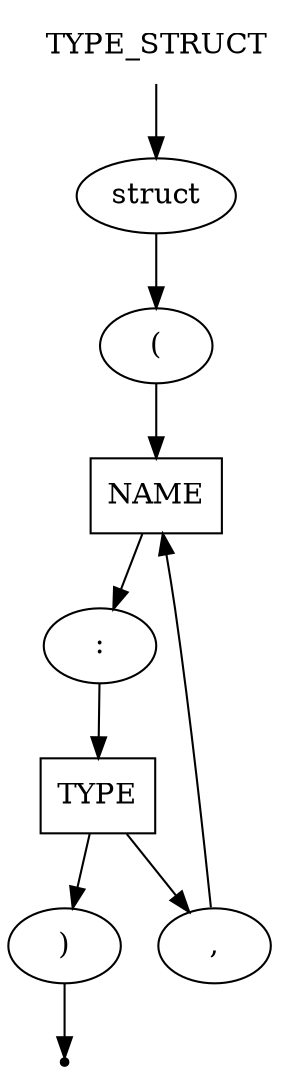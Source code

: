 digraph TYPE_STRUCT{
    start [label=TYPE_STRUCT shape=plaintext]
    struct [label=struct shape=oval]
    open [label="(" shape=oval]
    name [label=NAME shape=box]
    type [label=TYPE shape=box]
    close [label=")" shape=oval]
    comma [label="," shape=oval]
    colon [label=":" shape=oval]
    end [label="" shape=point]

    start -> struct
    struct -> open
    open -> name
    name -> colon
    colon -> type
    type -> comma
    comma -> name
    type -> close
    close -> end
}
